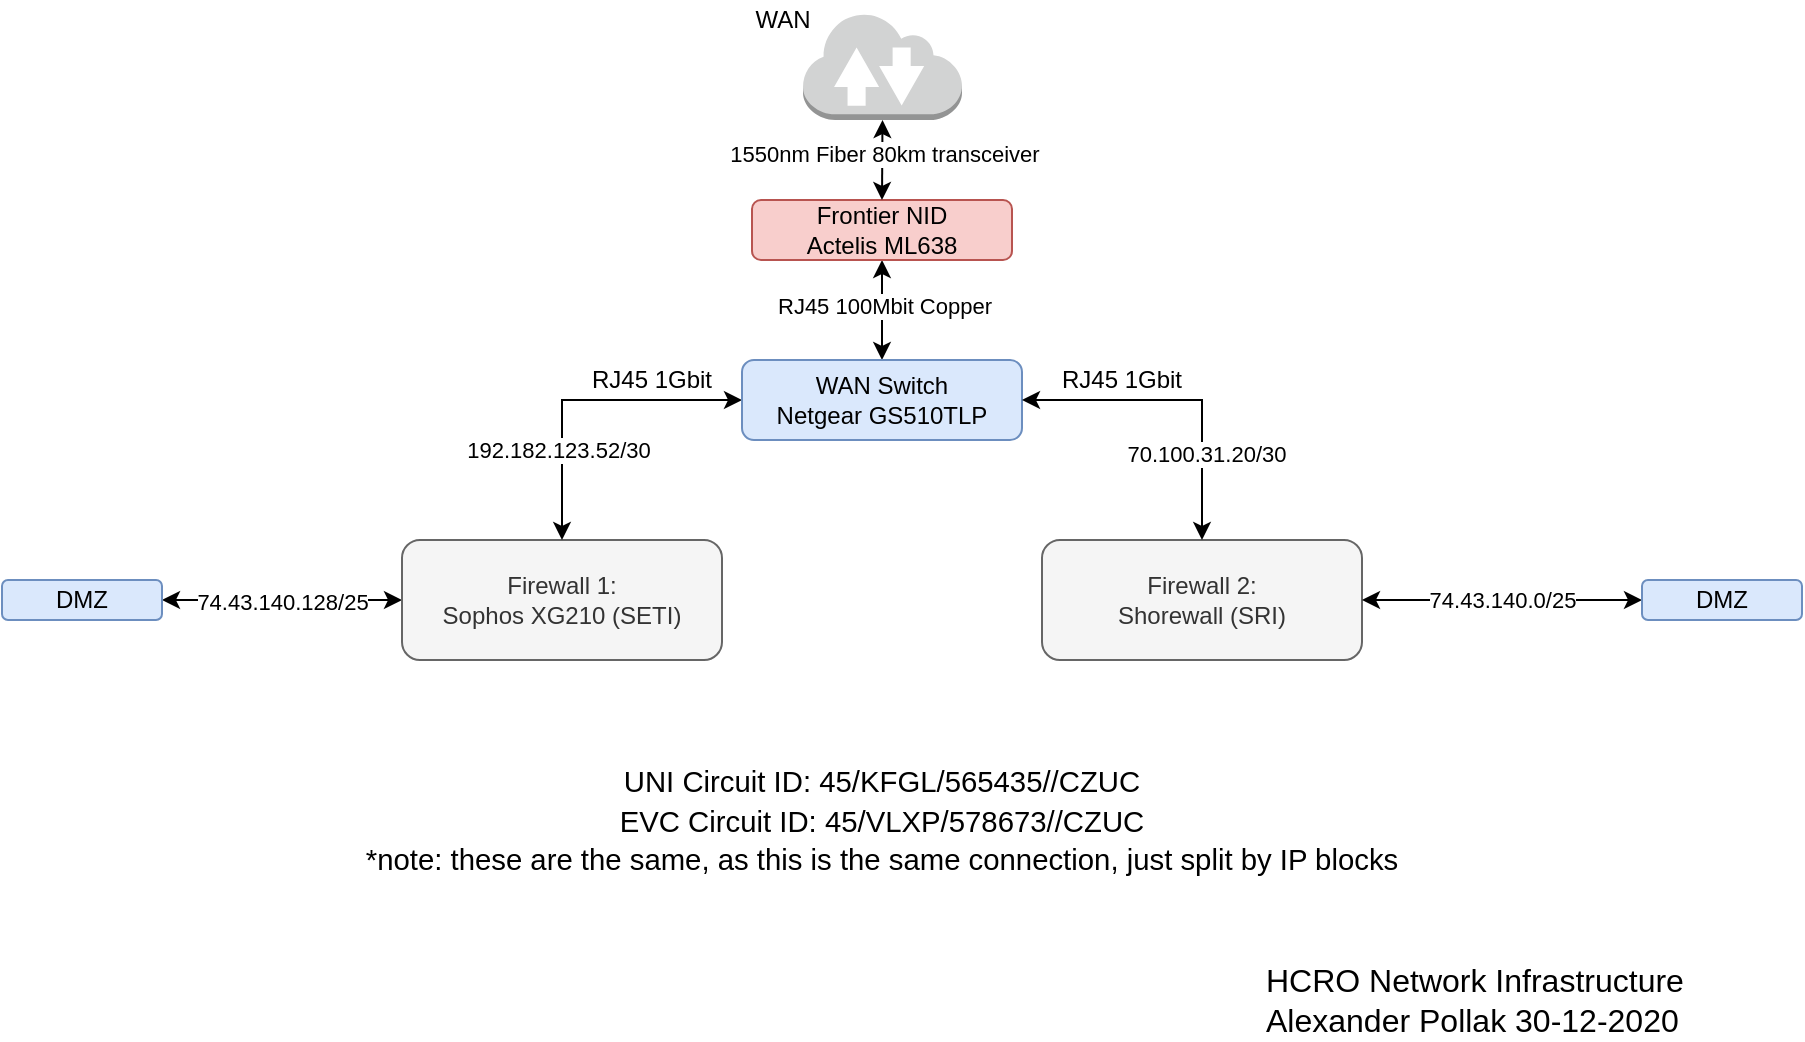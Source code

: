 <mxfile version="13.9.9" type="device"><diagram id="acVlcwg54Op8fTkylgdc" name="Page-1"><mxGraphModel dx="1106" dy="900" grid="1" gridSize="10" guides="1" tooltips="1" connect="1" arrows="1" fold="1" page="1" pageScale="1" pageWidth="850" pageHeight="1100" math="0" shadow="0"><root><mxCell id="0"/><mxCell id="1" parent="0"/><mxCell id="Hm1WOY6nIJTZlzuOTEKv-63" style="edgeStyle=none;rounded=0;orthogonalLoop=1;jettySize=auto;html=1;exitX=0.5;exitY=1;exitDx=0;exitDy=0;exitPerimeter=0;entryX=0.5;entryY=0;entryDx=0;entryDy=0;startArrow=classic;startFill=1;" parent="1" source="7CgcYO3lR0AnIhSCEs44-1" target="Hm1WOY6nIJTZlzuOTEKv-62" edge="1"><mxGeometry relative="1" as="geometry"/></mxCell><mxCell id="7CgcYO3lR0AnIhSCEs44-10" value="RJ45 100Mbit Copper" style="edgeLabel;html=1;align=center;verticalAlign=middle;resizable=0;points=[];" vertex="1" connectable="0" parent="Hm1WOY6nIJTZlzuOTEKv-63"><mxGeometry x="-0.08" y="1" relative="1" as="geometry"><mxPoint as="offset"/></mxGeometry></mxCell><mxCell id="-Wp-BzOfsB0NkwMg3vQa-1" value="" style="outlineConnect=0;dashed=0;verticalLabelPosition=bottom;verticalAlign=top;align=center;html=1;shape=mxgraph.aws3.internet_2;fillColor=#D2D3D3;gradientColor=none;" parent="1" vertex="1"><mxGeometry x="400.5" y="6" width="79.5" height="54" as="geometry"/></mxCell><mxCell id="Hm1WOY6nIJTZlzuOTEKv-10" style="edgeStyle=none;rounded=0;orthogonalLoop=1;jettySize=auto;html=1;exitX=0;exitY=0.5;exitDx=0;exitDy=0;startArrow=classic;startFill=1;" parent="1" source="-Wp-BzOfsB0NkwMg3vQa-2" target="Hm1WOY6nIJTZlzuOTEKv-9" edge="1"><mxGeometry relative="1" as="geometry"/></mxCell><mxCell id="Hm1WOY6nIJTZlzuOTEKv-11" value="74.43.140.128/25" style="edgeLabel;html=1;align=center;verticalAlign=middle;resizable=0;points=[];" parent="Hm1WOY6nIJTZlzuOTEKv-10" vertex="1" connectable="0"><mxGeometry x="0.011" y="1" relative="1" as="geometry"><mxPoint as="offset"/></mxGeometry></mxCell><mxCell id="-Wp-BzOfsB0NkwMg3vQa-2" value="Firewall 1:&lt;br&gt;Sophos XG210 (SETI)" style="rounded=1;whiteSpace=wrap;html=1;fillColor=#f5f5f5;strokeColor=#666666;fontColor=#333333;" parent="1" vertex="1"><mxGeometry x="200" y="270" width="160" height="60" as="geometry"/></mxCell><mxCell id="-Wp-BzOfsB0NkwMg3vQa-3" value="" style="endArrow=classic;startArrow=classic;html=1;entryX=0.5;entryY=0;entryDx=0;entryDy=0;exitX=0;exitY=0.5;exitDx=0;exitDy=0;rounded=0;" parent="1" source="Hm1WOY6nIJTZlzuOTEKv-62" target="-Wp-BzOfsB0NkwMg3vQa-2" edge="1"><mxGeometry width="50" height="50" relative="1" as="geometry"><mxPoint x="425" y="134" as="sourcePoint"/><mxPoint x="160" y="314" as="targetPoint"/><Array as="points"><mxPoint x="280" y="200"/></Array></mxGeometry></mxCell><mxCell id="QnEzOyH5O82RgATfIk3K-26" value="192.182.123.52/30" style="edgeLabel;html=1;align=center;verticalAlign=middle;resizable=0;points=[];" parent="-Wp-BzOfsB0NkwMg3vQa-3" vertex="1" connectable="0"><mxGeometry x="-0.036" y="-1" relative="1" as="geometry"><mxPoint x="-15" y="26.0" as="offset"/></mxGeometry></mxCell><mxCell id="W76YgXxEqbnLoTMk_vsw-1" value="WAN" style="text;html=1;align=center;verticalAlign=middle;resizable=0;points=[];autosize=1;" parent="1" vertex="1"><mxGeometry x="370" width="40" height="20" as="geometry"/></mxCell><mxCell id="Hm1WOY6nIJTZlzuOTEKv-9" value="DMZ" style="rounded=1;whiteSpace=wrap;html=1;fillColor=#dae8fc;strokeColor=#6c8ebf;" parent="1" vertex="1"><mxGeometry y="290" width="80" height="20" as="geometry"/></mxCell><mxCell id="Hm1WOY6nIJTZlzuOTEKv-62" value="WAN Switch&lt;br&gt;Netgear GS510TLP" style="rounded=1;whiteSpace=wrap;html=1;fillColor=#dae8fc;strokeColor=#6c8ebf;" parent="1" vertex="1"><mxGeometry x="370" y="180" width="140" height="40" as="geometry"/></mxCell><mxCell id="JyS3GfPrixJedDHWxzTk-1" value="HCRO Network Infrastructure&lt;br&gt;Alexander Pollak 30-12-2020" style="text;html=1;align=left;verticalAlign=middle;resizable=0;points=[];autosize=1;fontSize=16;" parent="1" vertex="1"><mxGeometry x="630" y="480" width="220" height="40" as="geometry"/></mxCell><mxCell id="7CgcYO3lR0AnIhSCEs44-1" value="Frontier NID&lt;br&gt;Actelis ML638" style="rounded=1;whiteSpace=wrap;html=1;fillColor=#f8cecc;strokeColor=#b85450;" vertex="1" parent="1"><mxGeometry x="375" y="100" width="130" height="30" as="geometry"/></mxCell><mxCell id="7CgcYO3lR0AnIhSCEs44-2" style="edgeStyle=none;rounded=0;orthogonalLoop=1;jettySize=auto;html=1;exitX=0.5;exitY=1;exitDx=0;exitDy=0;exitPerimeter=0;entryX=0.5;entryY=0;entryDx=0;entryDy=0;startArrow=classic;startFill=1;" edge="1" parent="1" source="-Wp-BzOfsB0NkwMg3vQa-1" target="7CgcYO3lR0AnIhSCEs44-1"><mxGeometry relative="1" as="geometry"><mxPoint x="440.25" y="60" as="sourcePoint"/><mxPoint x="440.5" y="144" as="targetPoint"/></mxGeometry></mxCell><mxCell id="7CgcYO3lR0AnIhSCEs44-9" value="1550nm Fiber 80km transceiver" style="edgeLabel;html=1;align=center;verticalAlign=middle;resizable=0;points=[];" vertex="1" connectable="0" parent="7CgcYO3lR0AnIhSCEs44-2"><mxGeometry x="-0.15" y="1" relative="1" as="geometry"><mxPoint as="offset"/></mxGeometry></mxCell><mxCell id="7CgcYO3lR0AnIhSCEs44-3" value="Firewall 2:&lt;br&gt;Shorewall (SRI)" style="rounded=1;whiteSpace=wrap;html=1;fillColor=#f5f5f5;strokeColor=#666666;fontColor=#333333;" vertex="1" parent="1"><mxGeometry x="520" y="270" width="160" height="60" as="geometry"/></mxCell><mxCell id="7CgcYO3lR0AnIhSCEs44-5" value="" style="endArrow=classic;startArrow=classic;html=1;entryX=0.5;entryY=0;entryDx=0;entryDy=0;exitX=1;exitY=0.5;exitDx=0;exitDy=0;rounded=0;" edge="1" parent="1" source="Hm1WOY6nIJTZlzuOTEKv-62" target="7CgcYO3lR0AnIhSCEs44-3"><mxGeometry width="50" height="50" relative="1" as="geometry"><mxPoint x="470" y="420" as="sourcePoint"/><mxPoint x="380" y="485" as="targetPoint"/><Array as="points"><mxPoint x="600" y="200"/></Array></mxGeometry></mxCell><mxCell id="7CgcYO3lR0AnIhSCEs44-6" value="70.100.31.20/30" style="edgeLabel;html=1;align=center;verticalAlign=middle;resizable=0;points=[];" vertex="1" connectable="0" parent="7CgcYO3lR0AnIhSCEs44-5"><mxGeometry x="-0.036" y="-1" relative="1" as="geometry"><mxPoint x="15" y="26.0" as="offset"/></mxGeometry></mxCell><mxCell id="7CgcYO3lR0AnIhSCEs44-8" value="74.43.140.0/25" style="edgeStyle=orthogonalEdgeStyle;rounded=0;orthogonalLoop=1;jettySize=auto;html=1;entryX=1;entryY=0.5;entryDx=0;entryDy=0;startArrow=classic;startFill=1;" edge="1" parent="1" source="7CgcYO3lR0AnIhSCEs44-7" target="7CgcYO3lR0AnIhSCEs44-3"><mxGeometry relative="1" as="geometry"/></mxCell><mxCell id="7CgcYO3lR0AnIhSCEs44-7" value="DMZ" style="rounded=1;whiteSpace=wrap;html=1;fillColor=#dae8fc;strokeColor=#6c8ebf;" vertex="1" parent="1"><mxGeometry x="820" y="290" width="80" height="20" as="geometry"/></mxCell><mxCell id="7CgcYO3lR0AnIhSCEs44-11" value="RJ45 1Gbit" style="text;html=1;strokeColor=none;fillColor=none;align=center;verticalAlign=middle;whiteSpace=wrap;rounded=0;" vertex="1" parent="1"><mxGeometry x="520" y="180" width="80" height="20" as="geometry"/></mxCell><mxCell id="7CgcYO3lR0AnIhSCEs44-12" value="RJ45 1Gbit" style="text;html=1;strokeColor=none;fillColor=none;align=center;verticalAlign=middle;whiteSpace=wrap;rounded=0;" vertex="1" parent="1"><mxGeometry x="290" y="180" width="70" height="20" as="geometry"/></mxCell><mxCell id="7CgcYO3lR0AnIhSCEs44-13" value="&lt;p class=&quot;MsoNormal&quot; style=&quot;margin: 0cm ; font-size: 12pt ; font-family: &amp;#34;calibri&amp;#34; , sans-serif&quot;&gt;&lt;span style=&quot;font-size: 11pt&quot;&gt;UNI Circuit ID: 45/KFGL/565435//CZUC&lt;/span&gt;&lt;/p&gt;&lt;p class=&quot;MsoNormal&quot; style=&quot;margin: 0cm ; font-size: 12pt ; font-family: &amp;#34;calibri&amp;#34; , sans-serif&quot;&gt;&lt;span style=&quot;font-size: 11pt&quot;&gt;EVC Circuit ID: 45/VLXP/578673//CZUC&lt;/span&gt;&lt;/p&gt;&lt;span style=&quot;font-size: 11pt ; font-family: &amp;#34;calibri&amp;#34; , sans-serif&quot;&gt;*note: these are the same, as this is the same connection, just split by IP blocks&lt;/span&gt;&lt;span style=&quot;font-size: medium&quot;&gt;&lt;/span&gt;" style="text;html=1;strokeColor=none;fillColor=none;align=center;verticalAlign=middle;whiteSpace=wrap;rounded=0;" vertex="1" parent="1"><mxGeometry x="115.25" y="400" width="650" height="20" as="geometry"/></mxCell></root></mxGraphModel></diagram></mxfile>